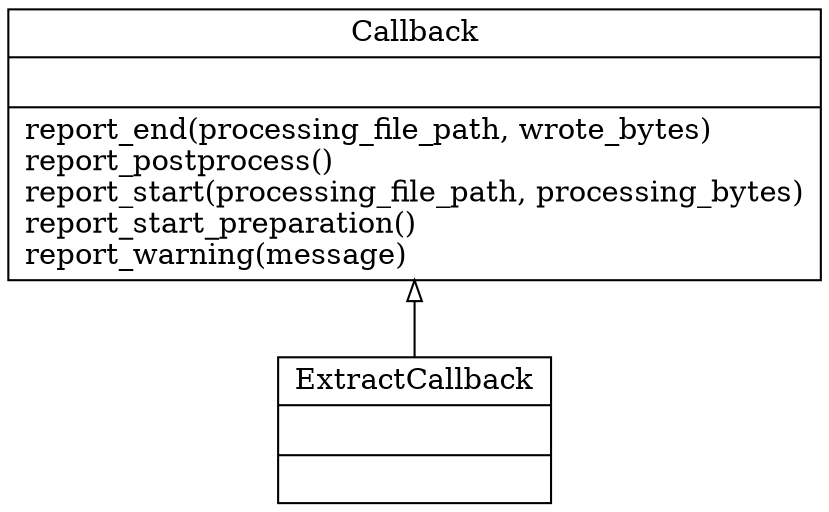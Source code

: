 digraph "callbacks" {
charset="utf-8"
rankdir=BT
"16" [label="{Callback|\l|report_end(processing_file_path, wrote_bytes)\lreport_postprocess()\lreport_start(processing_file_path, processing_bytes)\lreport_start_preparation()\lreport_warning(message)\l}", shape="record"];
"30" [label="{ExtractCallback|\l|}", shape="record"];
"30" -> "16" [arrowhead="empty", arrowtail="none"];
}